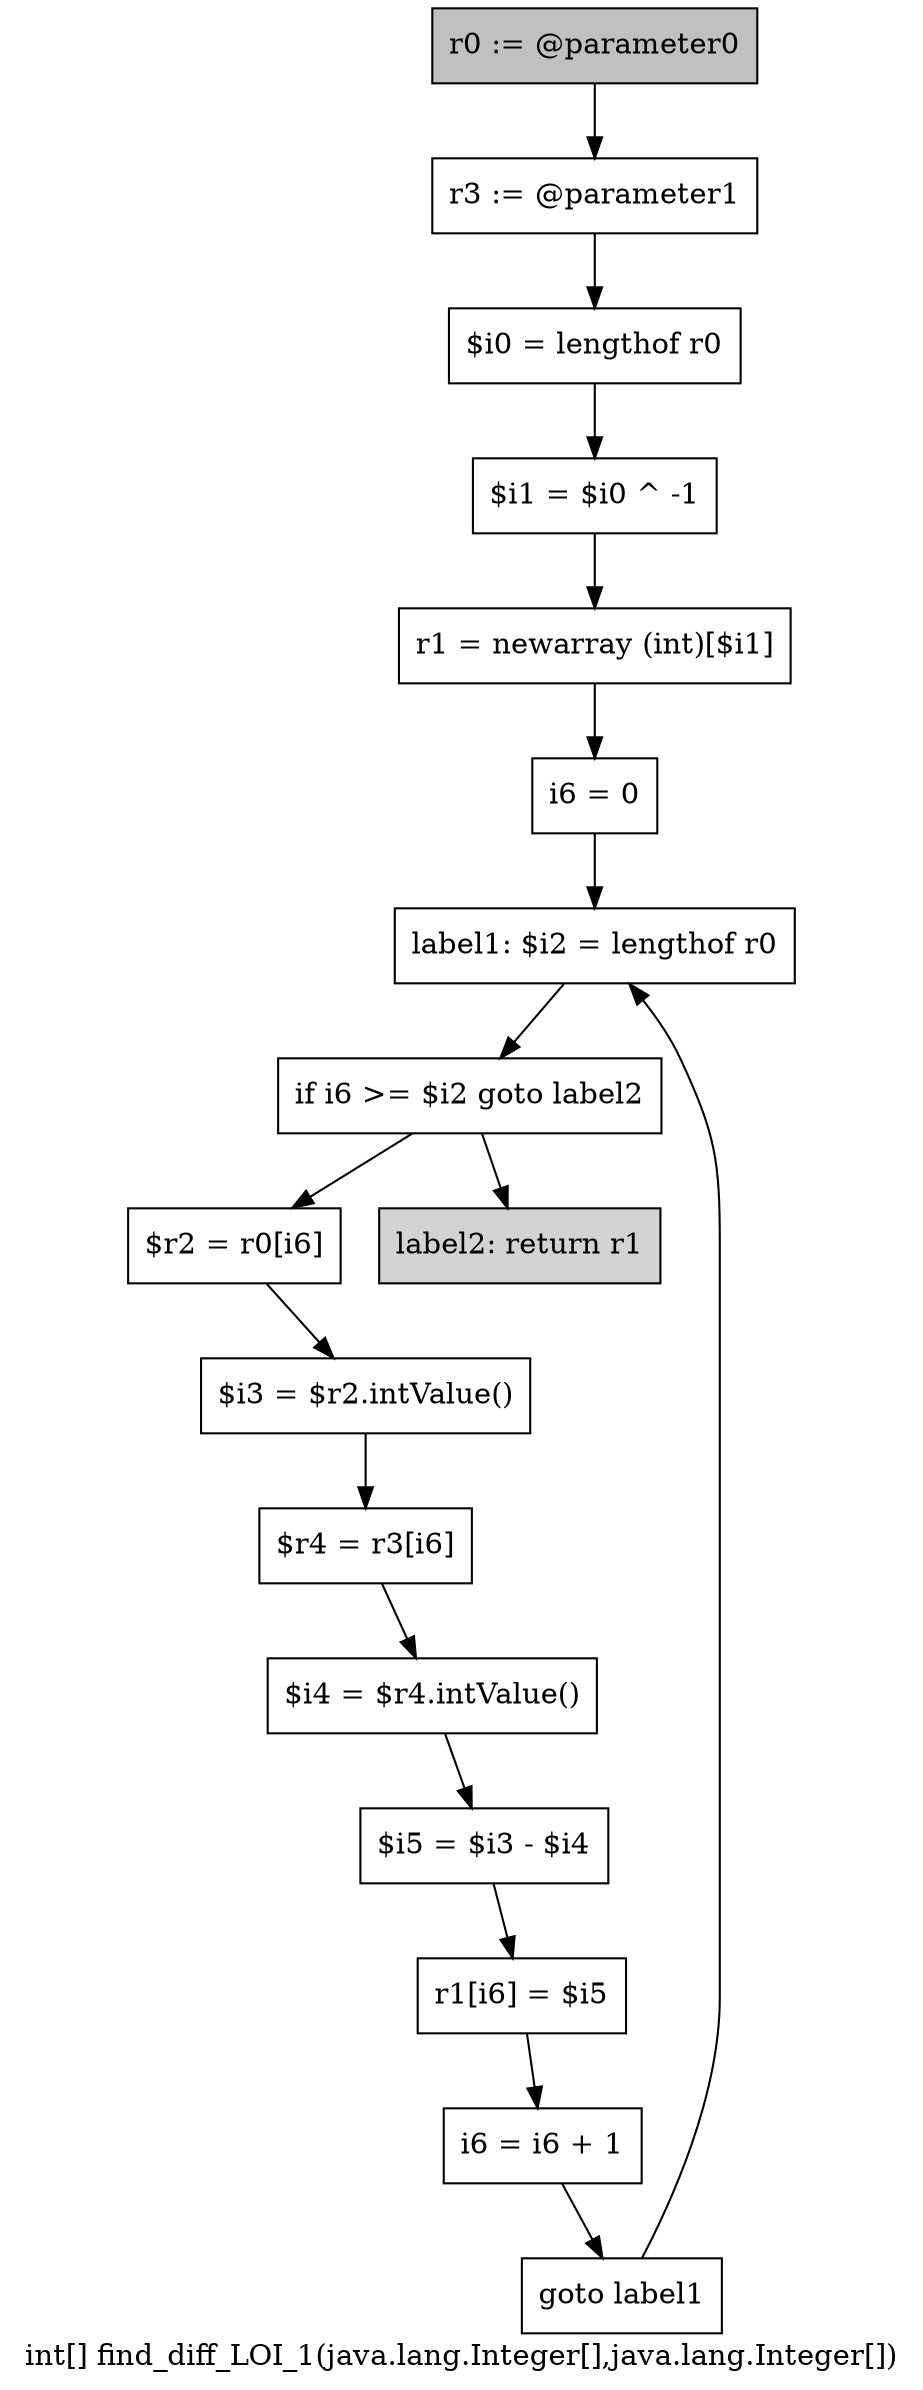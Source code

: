 digraph "int[] find_diff_LOI_1(java.lang.Integer[],java.lang.Integer[])" {
    label="int[] find_diff_LOI_1(java.lang.Integer[],java.lang.Integer[])";
    node [shape=box];
    "0" [style=filled,fillcolor=gray,label="r0 := @parameter0",];
    "1" [label="r3 := @parameter1",];
    "0"->"1";
    "2" [label="$i0 = lengthof r0",];
    "1"->"2";
    "3" [label="$i1 = $i0 ^ -1",];
    "2"->"3";
    "4" [label="r1 = newarray (int)[$i1]",];
    "3"->"4";
    "5" [label="i6 = 0",];
    "4"->"5";
    "6" [label="label1: $i2 = lengthof r0",];
    "5"->"6";
    "7" [label="if i6 >= $i2 goto label2",];
    "6"->"7";
    "8" [label="$r2 = r0[i6]",];
    "7"->"8";
    "16" [style=filled,fillcolor=lightgray,label="label2: return r1",];
    "7"->"16";
    "9" [label="$i3 = $r2.intValue()",];
    "8"->"9";
    "10" [label="$r4 = r3[i6]",];
    "9"->"10";
    "11" [label="$i4 = $r4.intValue()",];
    "10"->"11";
    "12" [label="$i5 = $i3 - $i4",];
    "11"->"12";
    "13" [label="r1[i6] = $i5",];
    "12"->"13";
    "14" [label="i6 = i6 + 1",];
    "13"->"14";
    "15" [label="goto label1",];
    "14"->"15";
    "15"->"6";
}
